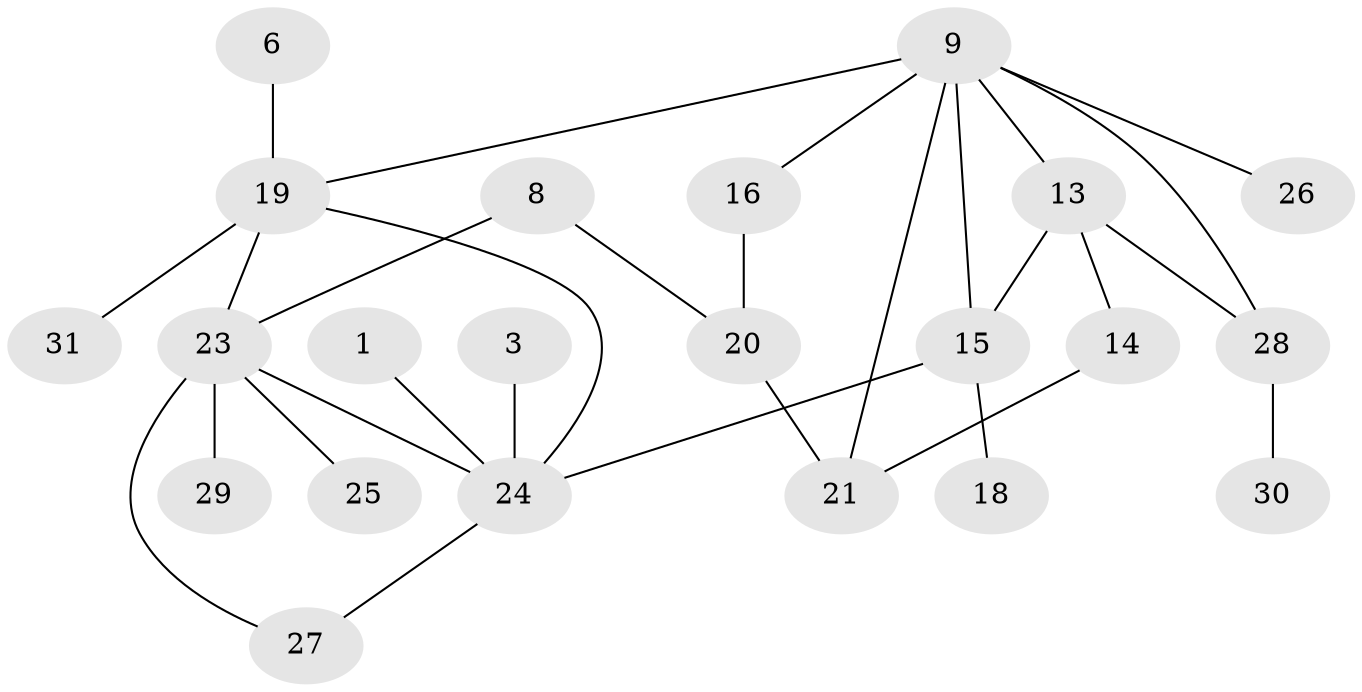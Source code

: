 // original degree distribution, {3: 0.22950819672131148, 1: 0.22950819672131148, 0: 0.14754098360655737, 4: 0.11475409836065574, 2: 0.22950819672131148, 5: 0.03278688524590164, 6: 0.01639344262295082}
// Generated by graph-tools (version 1.1) at 2025/25/03/09/25 03:25:17]
// undirected, 22 vertices, 29 edges
graph export_dot {
graph [start="1"]
  node [color=gray90,style=filled];
  1;
  3;
  6;
  8;
  9;
  13;
  14;
  15;
  16;
  18;
  19;
  20;
  21;
  23;
  24;
  25;
  26;
  27;
  28;
  29;
  30;
  31;
  1 -- 24 [weight=1.0];
  3 -- 24 [weight=1.0];
  6 -- 19 [weight=1.0];
  8 -- 20 [weight=1.0];
  8 -- 23 [weight=1.0];
  9 -- 13 [weight=2.0];
  9 -- 15 [weight=1.0];
  9 -- 16 [weight=1.0];
  9 -- 19 [weight=1.0];
  9 -- 21 [weight=2.0];
  9 -- 26 [weight=1.0];
  9 -- 28 [weight=1.0];
  13 -- 14 [weight=2.0];
  13 -- 15 [weight=1.0];
  13 -- 28 [weight=1.0];
  14 -- 21 [weight=1.0];
  15 -- 18 [weight=1.0];
  15 -- 24 [weight=1.0];
  16 -- 20 [weight=1.0];
  19 -- 23 [weight=1.0];
  19 -- 24 [weight=1.0];
  19 -- 31 [weight=1.0];
  20 -- 21 [weight=2.0];
  23 -- 24 [weight=1.0];
  23 -- 25 [weight=1.0];
  23 -- 27 [weight=1.0];
  23 -- 29 [weight=1.0];
  24 -- 27 [weight=1.0];
  28 -- 30 [weight=1.0];
}
